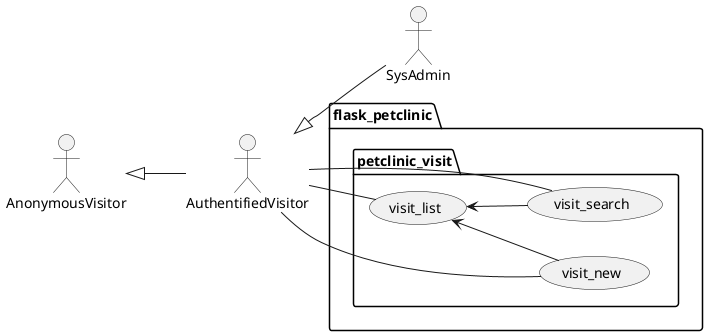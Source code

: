 @startuml
left to right direction

actor AnonymousVisitor as av
actor AuthentifiedVisitor as au
actor SysAdmin as sa

av <|-- au
au <|-- sa

package flask_petclinic {

    package petclinic_visit {

        usecase visit_search as uc6000
        usecase visit_list as uc6001
        usecase visit_new as uc6002

        au -- uc6000
        au -- uc6001
        au -- uc6002

        uc6001 <-- uc6000
        uc6001 <-- uc6002
    }

}
@enduml
